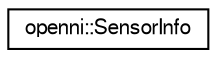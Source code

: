 digraph "Graphical Class Hierarchy"
{
  edge [fontname="FreeSans",fontsize="10",labelfontname="FreeSans",labelfontsize="10"];
  node [fontname="FreeSans",fontsize="10",shape=record];
  rankdir="LR";
  Node1 [label="openni::SensorInfo",height=0.2,width=0.4,color="black", fillcolor="white", style="filled",URL="$classopenni_1_1_sensor_info.html"];
}
